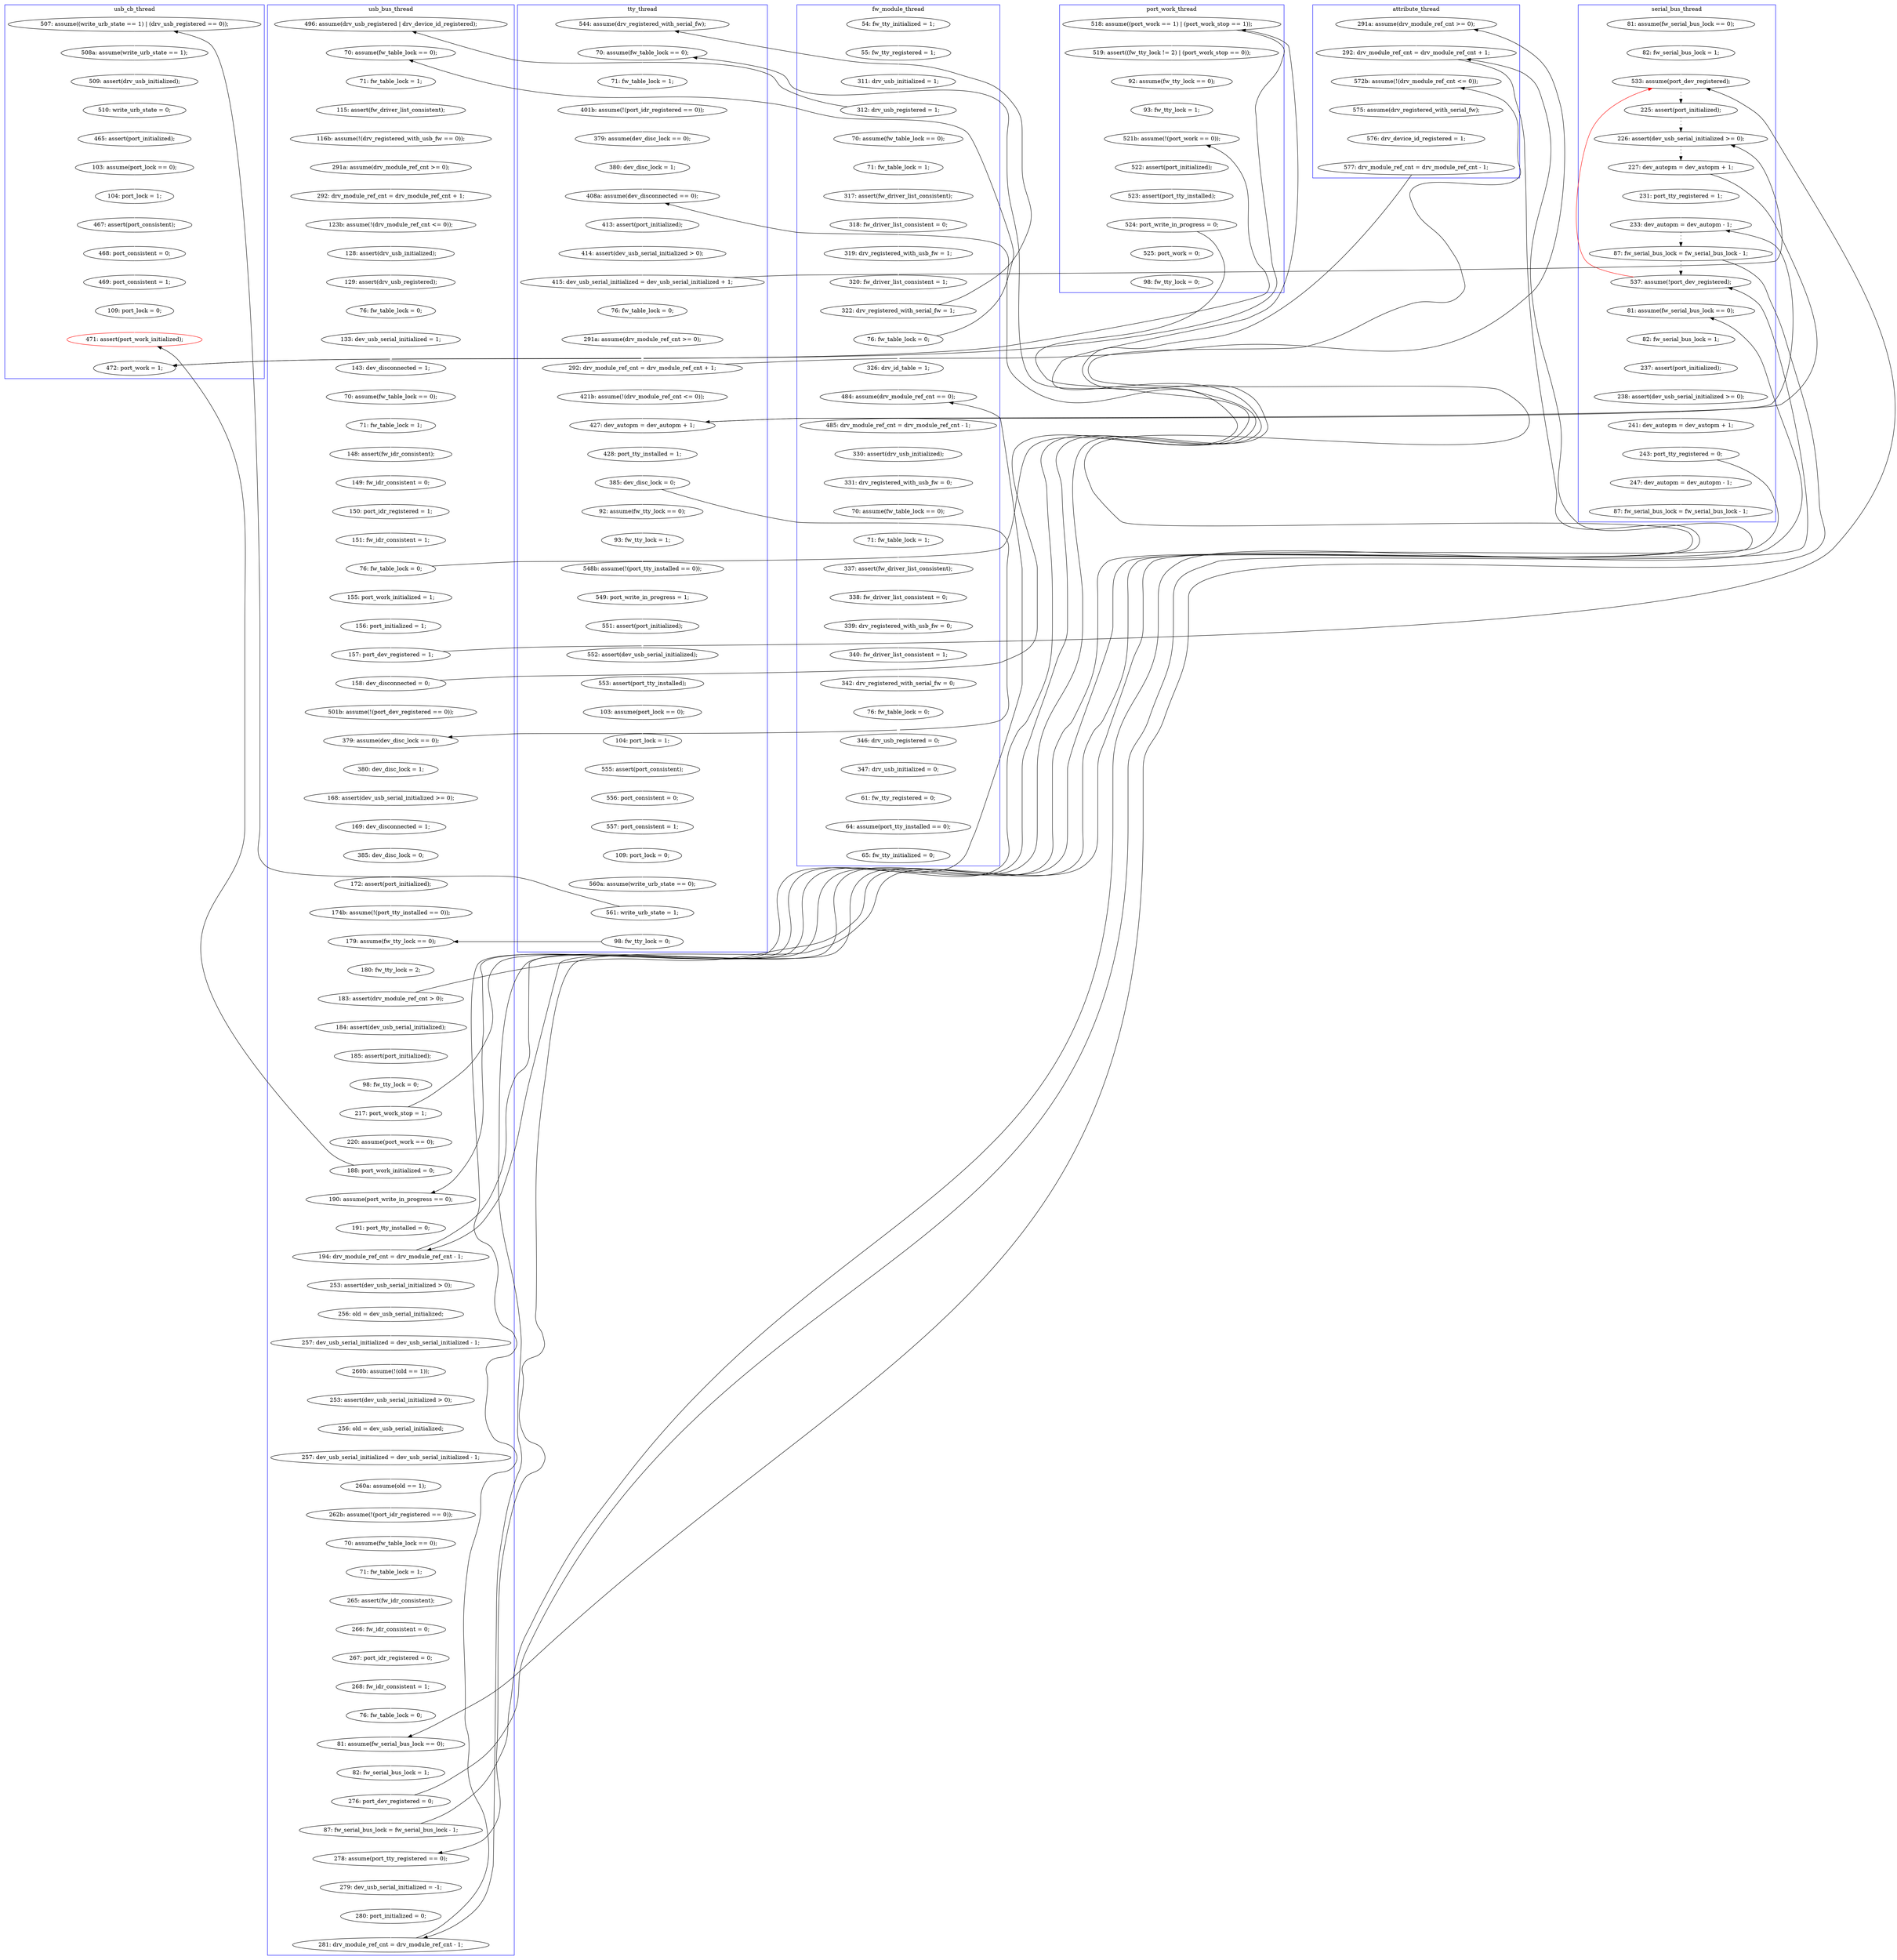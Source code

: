 digraph Counterexample {
	204 -> 205 [color = white, style = solid]
	366 -> 367 [color = white, style = solid]
	341 -> 343 [color = black, style = solid, constraint = false]
	44 -> 47 [color = white, style = solid]
	356 -> 360 [color = black, style = solid, constraint = false]
	103 -> 108 [color = white, style = solid]
	418 -> 419 [color = white, style = solid]
	163 -> 164 [color = black, style = dotted]
	76 -> 77 [color = white, style = solid]
	213 -> 214 [color = white, style = solid]
	362 -> 364 [color = white, style = solid]
	183 -> 188 [color = black, style = dotted]
	330 -> 363 [color = white, style = solid]
	172 -> 196 [color = white, style = solid]
	228 -> 229 [color = white, style = solid]
	197 -> 200 [color = white, style = solid]
	252 -> 253 [color = white, style = solid]
	317 -> 320 [color = white, style = solid]
	338 -> 339 [color = white, style = solid]
	222 -> 223 [color = white, style = solid]
	112 -> 119 [color = white, style = solid]
	284 -> 285 [color = white, style = solid]
	205 -> 208 [color = white, style = solid]
	394 -> 395 [color = white, style = solid]
	149 -> 284 [color = black, style = solid, constraint = false]
	61 -> 63 [color = black, style = solid, constraint = false]
	377 -> 378 [color = white, style = solid]
	346 -> 360 [color = white, style = solid]
	208 -> 209 [color = white, style = solid]
	249 -> 274 [color = white, style = solid]
	286 -> 287 [color = black, style = solid, constraint = false]
	324 -> 325 [color = white, style = solid]
	57 -> 102 [color = black, style = solid, constraint = false]
	173 -> 174 [color = white, style = solid]
	267 -> 277 [color = black, style = solid, constraint = false]
	417 -> 418 [color = white, style = solid]
	108 -> 111 [color = black, style = solid, constraint = false]
	99 -> 101 [color = white, style = solid]
	47 -> 48 [color = white, style = solid]
	188 -> 338 [color = black, style = solid, constraint = false]
	102 -> 111 [color = white, style = solid]
	72 -> 73 [color = white, style = solid]
	148 -> 149 [color = white, style = solid]
	397 -> 406 [color = white, style = solid]
	271 -> 274 [color = black, style = solid, constraint = false]
	331 -> 338 [color = white, style = solid]
	98 -> 99 [color = white, style = solid]
	343 -> 348 [color = white, style = solid]
	288 -> 289 [color = white, style = solid]
	286 -> 372 [color = white, style = solid]
	209 -> 212 [color = white, style = solid]
	267 -> 269 [color = white, style = solid]
	311 -> 312 [color = white, style = solid]
	174 -> 177 [color = white, style = solid]
	73 -> 76 [color = white, style = solid]
	383 -> 393 [color = white, style = solid]
	168 -> 183 [color = black, style = solid, constraint = false]
	108 -> 116 [color = white, style = solid]
	143 -> 148 [color = white, style = solid]
	353 -> 354 [color = white, style = solid]
	118 -> 160 [color = black, style = solid, constraint = false]
	256 -> 257 [color = white, style = solid]
	321 -> 323 [color = white, style = solid]
	177 -> 178 [color = white, style = solid]
	355 -> 356 [color = white, style = solid]
	313 -> 315 [color = white, style = solid]
	328 -> 330 [color = white, style = solid]
	254 -> 255 [color = white, style = solid]
	223 -> 232 [color = white, style = solid]
	285 -> 289 [color = black, style = solid, constraint = false]
	326 -> 331 [color = white, style = solid]
	315 -> 317 [color = white, style = solid]
	289 -> 293 [color = white, style = solid]
	268 -> 271 [color = white, style = solid]
	269 -> 275 [color = white, style = solid]
	274 -> 277 [color = white, style = solid]
	367 -> 377 [color = white, style = solid]
	361 -> 362 [color = white, style = solid]
	255 -> 285 [color = black, style = solid, constraint = false]
	212 -> 213 [color = white, style = solid]
	304 -> 328 [color = white, style = solid]
	118 -> 120 [color = white, style = solid]
	219 -> 222 [color = white, style = solid]
	117 -> 118 [color = white, style = solid]
	223 -> 225 [color = black, style = solid, constraint = false]
	50 -> 52 [color = white, style = solid]
	51 -> 63 [color = white, style = solid]
	378 -> 382 [color = white, style = solid]
	214 -> 219 [color = white, style = solid]
	265 -> 267 [color = black, style = solid, constraint = false]
	168 -> 169 [color = white, style = solid]
	140 -> 164 [color = black, style = solid, constraint = false]
	160 -> 163 [color = black, style = dotted]
	44 -> 51 [color = black, style = solid, constraint = false]
	64 -> 66 [color = white, style = solid]
	372 -> 389 [color = white, style = solid]
	188 -> 343 [color = black, style = dotted]
	139 -> 140 [color = white, style = solid]
	276 -> 280 [color = white, style = solid]
	242 -> 243 [color = white, style = solid]
	409 -> 411 [color = white, style = solid]
	393 -> 394 [color = white, style = solid]
	364 -> 366 [color = black, style = solid, constraint = false]
	66 -> 68 [color = white, style = solid]
	54 -> 56 [color = white, style = solid]
	320 -> 321 [color = white, style = solid]
	169 -> 172 [color = white, style = solid]
	339 -> 341 [color = white, style = solid]
	360 -> 361 [color = white, style = solid]
	396 -> 397 [color = white, style = solid]
	392 -> 404 [color = white, style = solid]
	271 -> 287 [color = white, style = solid]
	232 -> 253 [color = black, style = solid, constraint = false]
	152 -> 168 [color = white, style = solid]
	382 -> 383 [color = white, style = solid]
	243 -> 249 [color = white, style = solid]
	149 -> 152 [color = white, style = solid]
	111 -> 112 [color = white, style = solid]
	37 -> 38 [color = white, style = solid]
	120 -> 137 [color = black, style = solid, constraint = false]
	194 -> 252 [color = white, style = solid]
	48 -> 50 [color = white, style = solid]
	323 -> 324 [color = white, style = solid]
	260 -> 265 [color = white, style = solid]
	325 -> 326 [color = white, style = solid]
	63 -> 64 [color = white, style = solid]
	200 -> 201 [color = white, style = solid]
	38 -> 42 [color = white, style = solid]
	280 -> 281 [color = white, style = solid]
	56 -> 57 [color = white, style = solid]
	61 -> 134 [color = white, style = solid]
	138 -> 139 [color = white, style = solid]
	165 -> 168 [color = black, style = solid, constraint = false]
	234 -> 238 [color = white, style = solid]
	238 -> 239 [color = white, style = solid]
	81 -> 83 [color = white, style = solid]
	120 -> 123 [color = white, style = solid]
	165 -> 182 [color = white, style = solid]
	277 -> 280 [color = black, style = solid, constraint = false]
	94 -> 98 [color = white, style = solid]
	123 -> 173 [color = white, style = solid]
	90 -> 93 [color = white, style = solid]
	293 -> 294 [color = white, style = solid]
	346 -> 348 [color = black, style = solid, constraint = false]
	349 -> 353 [color = white, style = solid]
	192 -> 194 [color = white, style = solid]
	285 -> 304 [color = white, style = solid]
	229 -> 234 [color = white, style = solid]
	93 -> 94 [color = white, style = solid]
	130 -> 131 [color = white, style = solid]
	52 -> 54 [color = white, style = solid]
	312 -> 313 [color = white, style = solid]
	178 -> 192 [color = white, style = solid]
	239 -> 241 [color = white, style = solid]
	356 -> 392 [color = white, style = solid]
	101 -> 103 [color = white, style = solid]
	119 -> 130 [color = white, style = solid]
	257 -> 260 [color = white, style = solid]
	140 -> 143 [color = white, style = solid]
	172 -> 173 [color = black, style = solid, constraint = false]
	156 -> 157 [color = white, style = solid]
	295 -> 297 [color = white, style = solid]
	83 -> 90 [color = white, style = solid]
	341 -> 346 [color = white, style = solid]
	282 -> 286 [color = white, style = solid]
	137 -> 138 [color = white, style = solid]
	201 -> 203 [color = white, style = solid]
	253 -> 254 [color = white, style = solid]
	68 -> 72 [color = white, style = solid]
	289 -> 304 [color = black, style = solid, constraint = false]
	225 -> 227 [color = white, style = solid]
	196 -> 197 [color = white, style = solid]
	157 -> 160 [color = white, style = solid]
	343 -> 160 [color = red, style = solid, constraint = false]
	265 -> 268 [color = white, style = solid]
	411 -> 417 [color = white, style = solid]
	275 -> 276 [color = white, style = solid]
	42 -> 44 [color = white, style = solid]
	348 -> 349 [color = white, style = solid]
	395 -> 396 [color = white, style = solid]
	281 -> 282 [color = white, style = solid]
	182 -> 183 [color = white, style = solid]
	241 -> 242 [color = white, style = solid]
	78 -> 81 [color = white, style = solid]
	354 -> 355 [color = white, style = solid]
	363 -> 364 [color = black, style = solid, constraint = false]
	57 -> 61 [color = white, style = solid]
	131 -> 137 [color = white, style = solid]
	255 -> 256 [color = white, style = solid]
	77 -> 78 [color = white, style = solid]
	294 -> 295 [color = white, style = solid]
	164 -> 165 [color = black, style = dotted]
	227 -> 228 [color = white, style = solid]
	134 -> 366 [color = white, style = solid]
	297 -> 311 [color = white, style = solid]
	116 -> 117 [color = white, style = solid]
	287 -> 288 [color = white, style = solid]
	406 -> 409 [color = white, style = solid]
	203 -> 204 [color = white, style = solid]
	subgraph cluster1 {
		label = fw_module_thread
		color = blue
		382  [label = "70: assume(fw_table_lock == 0);"]
		56  [label = "320: fw_driver_list_consistent = 1;"]
		393  [label = "337: assert(fw_driver_list_consistent);"]
		409  [label = "346: drv_usb_registered = 0;"]
		378  [label = "331: drv_registered_with_usb_fw = 0;"]
		37  [label = "54: fw_tty_initialized = 1;"]
		50  [label = "317: assert(fw_driver_list_consistent);"]
		48  [label = "71: fw_table_lock = 1;"]
		52  [label = "318: fw_driver_list_consistent = 0;"]
		134  [label = "326: drv_id_table = 1;"]
		366  [label = "484: assume(drv_module_ref_cnt == 0);"]
		57  [label = "322: drv_registered_with_serial_fw = 1;"]
		396  [label = "340: fw_driver_list_consistent = 1;"]
		377  [label = "330: assert(drv_usb_initialized);"]
		395  [label = "339: drv_registered_with_usb_fw = 0;"]
		418  [label = "64: assume(port_tty_installed == 0);"]
		406  [label = "76: fw_table_lock = 0;"]
		411  [label = "347: drv_usb_initialized = 0;"]
		38  [label = "55: fw_tty_registered = 1;"]
		47  [label = "70: assume(fw_table_lock == 0);"]
		417  [label = "61: fw_tty_registered = 0;"]
		42  [label = "311: drv_usb_initialized = 1;"]
		61  [label = "76: fw_table_lock = 0;"]
		44  [label = "312: drv_usb_registered = 1;"]
		397  [label = "342: drv_registered_with_serial_fw = 0;"]
		367  [label = "485: drv_module_ref_cnt = drv_module_ref_cnt - 1;"]
		394  [label = "338: fw_driver_list_consistent = 0;"]
		419  [label = "65: fw_tty_initialized = 0;"]
		54  [label = "319: drv_registered_with_usb_fw = 1;"]
		383  [label = "71: fw_table_lock = 1;"]
	}
	subgraph cluster5 {
		label = attribute_thread
		color = blue
		285  [label = "292: drv_module_ref_cnt = drv_module_ref_cnt + 1;"]
		330  [label = "576: drv_device_id_registered = 1;"]
		304  [label = "572b: assume(!(drv_module_ref_cnt <= 0));"]
		328  [label = "575: assume(drv_registered_with_serial_fw);"]
		284  [label = "291a: assume(drv_module_ref_cnt >= 0);"]
		363  [label = "577: drv_module_ref_cnt = drv_module_ref_cnt - 1;"]
	}
	subgraph cluster3 {
		label = serial_bus_thread
		color = blue
		349  [label = "82: fw_serial_bus_lock = 1;"]
		164  [label = "226: assert(dev_usb_serial_initialized >= 0);"]
		356  [label = "243: port_tty_registered = 0;"]
		355  [label = "241: dev_autopm = dev_autopm + 1;"]
		183  [label = "233: dev_autopm = dev_autopm - 1;"]
		354  [label = "238: assert(dev_usb_serial_initialized >= 0);"]
		392  [label = "247: dev_autopm = dev_autopm - 1;"]
		165  [label = "227: dev_autopm = dev_autopm + 1;"]
		404  [label = "87: fw_serial_bus_lock = fw_serial_bus_lock - 1;"]
		182  [label = "231: port_tty_registered = 1;"]
		353  [label = "237: assert(port_initialized);"]
		343  [label = "537: assume(!port_dev_registered);"]
		348  [label = "81: assume(fw_serial_bus_lock == 0);"]
		157  [label = "82: fw_serial_bus_lock = 1;"]
		156  [label = "81: assume(fw_serial_bus_lock == 0);"]
		188  [label = "87: fw_serial_bus_lock = fw_serial_bus_lock - 1;"]
		160  [label = "533: assume(port_dev_registered);"]
		163  [label = "225: assert(port_initialized);"]
	}
	subgraph cluster6 {
		label = usb_cb_thread
		color = blue
		225  [label = "507: assume((write_urb_state == 1) | (drv_usb_registered == 0));"]
		229  [label = "510: write_urb_state = 0;"]
		238  [label = "103: assume(port_lock == 0);"]
		227  [label = "508a: assume(write_urb_state == 1);"]
		241  [label = "467: assert(port_consistent);"]
		243  [label = "469: port_consistent = 1;"]
		242  [label = "468: port_consistent = 0;"]
		249  [label = "109: port_lock = 0;"]
		228  [label = "509: assert(drv_usb_initialized);"]
		274  [label = "471: assert(port_work_initialized);", color = red]
		277  [label = "472: port_work = 1;"]
		239  [label = "104: port_lock = 1;"]
		234  [label = "465: assert(port_initialized);"]
	}
	subgraph cluster7 {
		label = port_work_thread
		color = blue
		280  [label = "521b: assume(!(port_work == 0));"]
		267  [label = "518: assume((port_work == 1) | (port_work_stop == 1));"]
		269  [label = "519: assert((fw_tty_lock != 2) | (port_work_stop == 0));"]
		389  [label = "98: fw_tty_lock = 0;"]
		282  [label = "523: assert(port_tty_installed);"]
		372  [label = "525: port_work = 0;"]
		281  [label = "522: assert(port_initialized);"]
		286  [label = "524: port_write_in_progress = 0;"]
		276  [label = "93: fw_tty_lock = 1;"]
		275  [label = "92: assume(fw_tty_lock == 0);"]
	}
	subgraph cluster4 {
		label = tty_thread
		color = blue
		102  [label = "544: assume(drv_registered_with_serial_fw);"]
		119  [label = "401b: assume(!(port_idr_registered == 0));"]
		143  [label = "76: fw_table_lock = 0;"]
		208  [label = "103: assume(port_lock == 0);"]
		223  [label = "561: write_urb_state = 1;"]
		203  [label = "551: assert(port_initialized);"]
		205  [label = "553: assert(port_tty_installed);"]
		209  [label = "104: port_lock = 1;"]
		111  [label = "70: assume(fw_table_lock == 0);"]
		148  [label = "291a: assume(drv_module_ref_cnt >= 0);"]
		130  [label = "379: assume(dev_disc_lock == 0);"]
		232  [label = "98: fw_tty_lock = 0;"]
		212  [label = "555: assert(port_consistent);"]
		172  [label = "385: dev_disc_lock = 0;"]
		219  [label = "109: port_lock = 0;"]
		214  [label = "557: port_consistent = 1;"]
		196  [label = "92: assume(fw_tty_lock == 0);"]
		139  [label = "414: assert(dev_usb_serial_initialized > 0);"]
		197  [label = "93: fw_tty_lock = 1;"]
		213  [label = "556: port_consistent = 0;"]
		137  [label = "408a: assume(dev_disconnected == 0);"]
		169  [label = "428: port_tty_installed = 1;"]
		131  [label = "380: dev_disc_lock = 1;"]
		204  [label = "552: assert(dev_usb_serial_initialized);"]
		201  [label = "549: port_write_in_progress = 1;"]
		222  [label = "560a: assume(write_urb_state == 0);"]
		138  [label = "413: assert(port_initialized);"]
		112  [label = "71: fw_table_lock = 1;"]
		168  [label = "427: dev_autopm = dev_autopm + 1;"]
		152  [label = "421b: assume(!(drv_module_ref_cnt <= 0));"]
		140  [label = "415: dev_usb_serial_initialized = dev_usb_serial_initialized + 1;"]
		149  [label = "292: drv_module_ref_cnt = drv_module_ref_cnt + 1;"]
		200  [label = "548b: assume(!(port_tty_installed == 0));"]
	}
	subgraph cluster2 {
		label = usb_bus_thread
		color = blue
		94  [label = "71: fw_table_lock = 1;"]
		81  [label = "76: fw_table_lock = 0;"]
		252  [label = "174b: assume(!(port_tty_installed == 0));"]
		83  [label = "133: dev_usb_serial_initialized = 1;"]
		320  [label = "70: assume(fw_table_lock == 0);"]
		364  [label = "281: drv_module_ref_cnt = drv_module_ref_cnt - 1;"]
		98  [label = "148: assert(fw_idr_consistent);"]
		253  [label = "179: assume(fw_tty_lock == 0);"]
		297  [label = "260b: assume(!(old == 1));"]
		361  [label = "279: dev_usb_serial_initialized = -1;"]
		338  [label = "81: assume(fw_serial_bus_lock == 0);"]
		192  [label = "385: dev_disc_lock = 0;"]
		194  [label = "172: assert(port_initialized);"]
		177  [label = "168: assert(dev_usb_serial_initialized >= 0);"]
		311  [label = "253: assert(dev_usb_serial_initialized > 0);"]
		72  [label = "291a: assume(drv_module_ref_cnt >= 0);"]
		271  [label = "188: port_work_initialized = 0;"]
		362  [label = "280: port_initialized = 0;"]
		325  [label = "267: port_idr_registered = 0;"]
		66  [label = "115: assert(fw_driver_list_consistent);"]
		77  [label = "128: assert(drv_usb_initialized);"]
		120  [label = "158: dev_disconnected = 0;"]
		76  [label = "123b: assume(!(drv_module_ref_cnt <= 0));"]
		341  [label = "276: port_dev_registered = 0;"]
		108  [label = "76: fw_table_lock = 0;"]
		317  [label = "262b: assume(!(port_idr_registered == 0));"]
		254  [label = "180: fw_tty_lock = 2;"]
		116  [label = "155: port_work_initialized = 1;"]
		294  [label = "256: old = dev_usb_serial_initialized;"]
		99  [label = "149: fw_idr_consistent = 0;"]
		123  [label = "501b: assume(!(port_dev_registered == 0));"]
		93  [label = "70: assume(fw_table_lock == 0);"]
		289  [label = "194: drv_module_ref_cnt = drv_module_ref_cnt - 1;"]
		326  [label = "268: fw_idr_consistent = 1;"]
		293  [label = "253: assert(dev_usb_serial_initialized > 0);"]
		73  [label = "292: drv_module_ref_cnt = drv_module_ref_cnt + 1;"]
		64  [label = "71: fw_table_lock = 1;"]
		287  [label = "190: assume(port_write_in_progress == 0);"]
		295  [label = "257: dev_usb_serial_initialized = dev_usb_serial_initialized - 1;"]
		321  [label = "71: fw_table_lock = 1;"]
		346  [label = "87: fw_serial_bus_lock = fw_serial_bus_lock - 1;"]
		324  [label = "266: fw_idr_consistent = 0;"]
		117  [label = "156: port_initialized = 1;"]
		257  [label = "185: assert(port_initialized);"]
		360  [label = "278: assume(port_tty_registered == 0);"]
		78  [label = "129: assert(drv_usb_registered);"]
		265  [label = "217: port_work_stop = 1;"]
		101  [label = "150: port_idr_registered = 1;"]
		103  [label = "151: fw_idr_consistent = 1;"]
		268  [label = "220: assume(port_work == 0);"]
		331  [label = "76: fw_table_lock = 0;"]
		256  [label = "184: assert(dev_usb_serial_initialized);"]
		173  [label = "379: assume(dev_disc_lock == 0);"]
		118  [label = "157: port_dev_registered = 1;"]
		255  [label = "183: assert(drv_module_ref_cnt > 0);"]
		178  [label = "169: dev_disconnected = 1;"]
		68  [label = "116b: assume(!(drv_registered_with_usb_fw == 0));"]
		174  [label = "380: dev_disc_lock = 1;"]
		323  [label = "265: assert(fw_idr_consistent);"]
		312  [label = "256: old = dev_usb_serial_initialized;"]
		260  [label = "98: fw_tty_lock = 0;"]
		313  [label = "257: dev_usb_serial_initialized = dev_usb_serial_initialized - 1;"]
		63  [label = "70: assume(fw_table_lock == 0);"]
		288  [label = "191: port_tty_installed = 0;"]
		51  [label = "496: assume(drv_usb_registered | drv_device_id_registered);"]
		339  [label = "82: fw_serial_bus_lock = 1;"]
		315  [label = "260a: assume(old == 1);"]
		90  [label = "143: dev_disconnected = 1;"]
	}
}